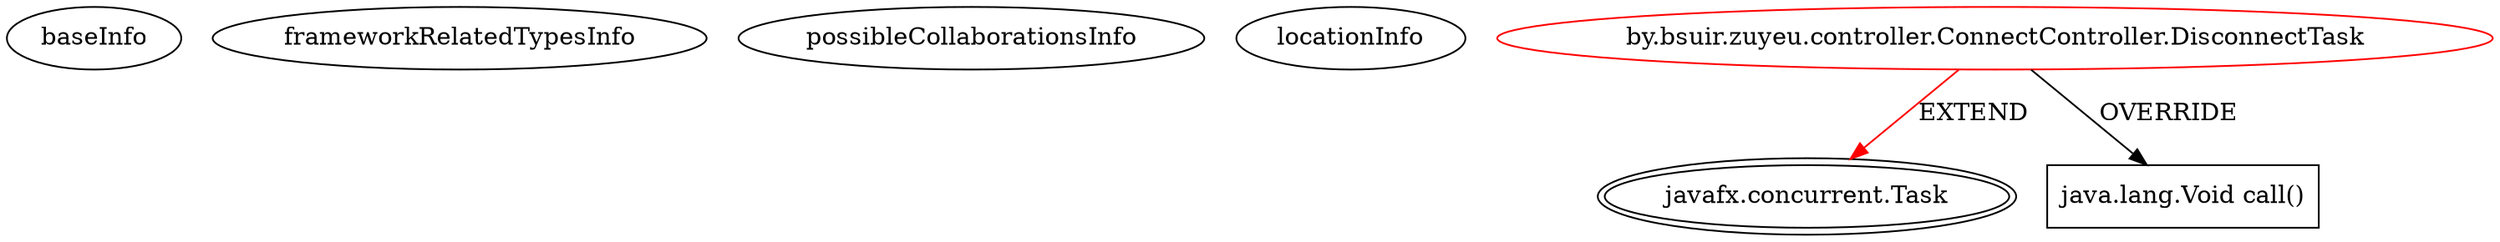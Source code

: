 digraph {
baseInfo[graphId=2681,category="extension_graph",isAnonymous=false,possibleRelation=false]
frameworkRelatedTypesInfo[0="javafx.concurrent.Task"]
possibleCollaborationsInfo[]
locationInfo[projectName="fieryphoenix-screen-caster",filePath="/fieryphoenix-screen-caster/screen-caster-master/ScreenCaster/src/by/bsuir/zuyeu/controller/ConnectController.java",contextSignature="DisconnectTask",graphId="2681"]
0[label="by.bsuir.zuyeu.controller.ConnectController.DisconnectTask",vertexType="ROOT_CLIENT_CLASS_DECLARATION",isFrameworkType=false,color=red]
1[label="javafx.concurrent.Task",vertexType="FRAMEWORK_CLASS_TYPE",isFrameworkType=true,peripheries=2]
2[label="java.lang.Void call()",vertexType="OVERRIDING_METHOD_DECLARATION",isFrameworkType=false,shape=box]
0->1[label="EXTEND",color=red]
0->2[label="OVERRIDE"]
}
